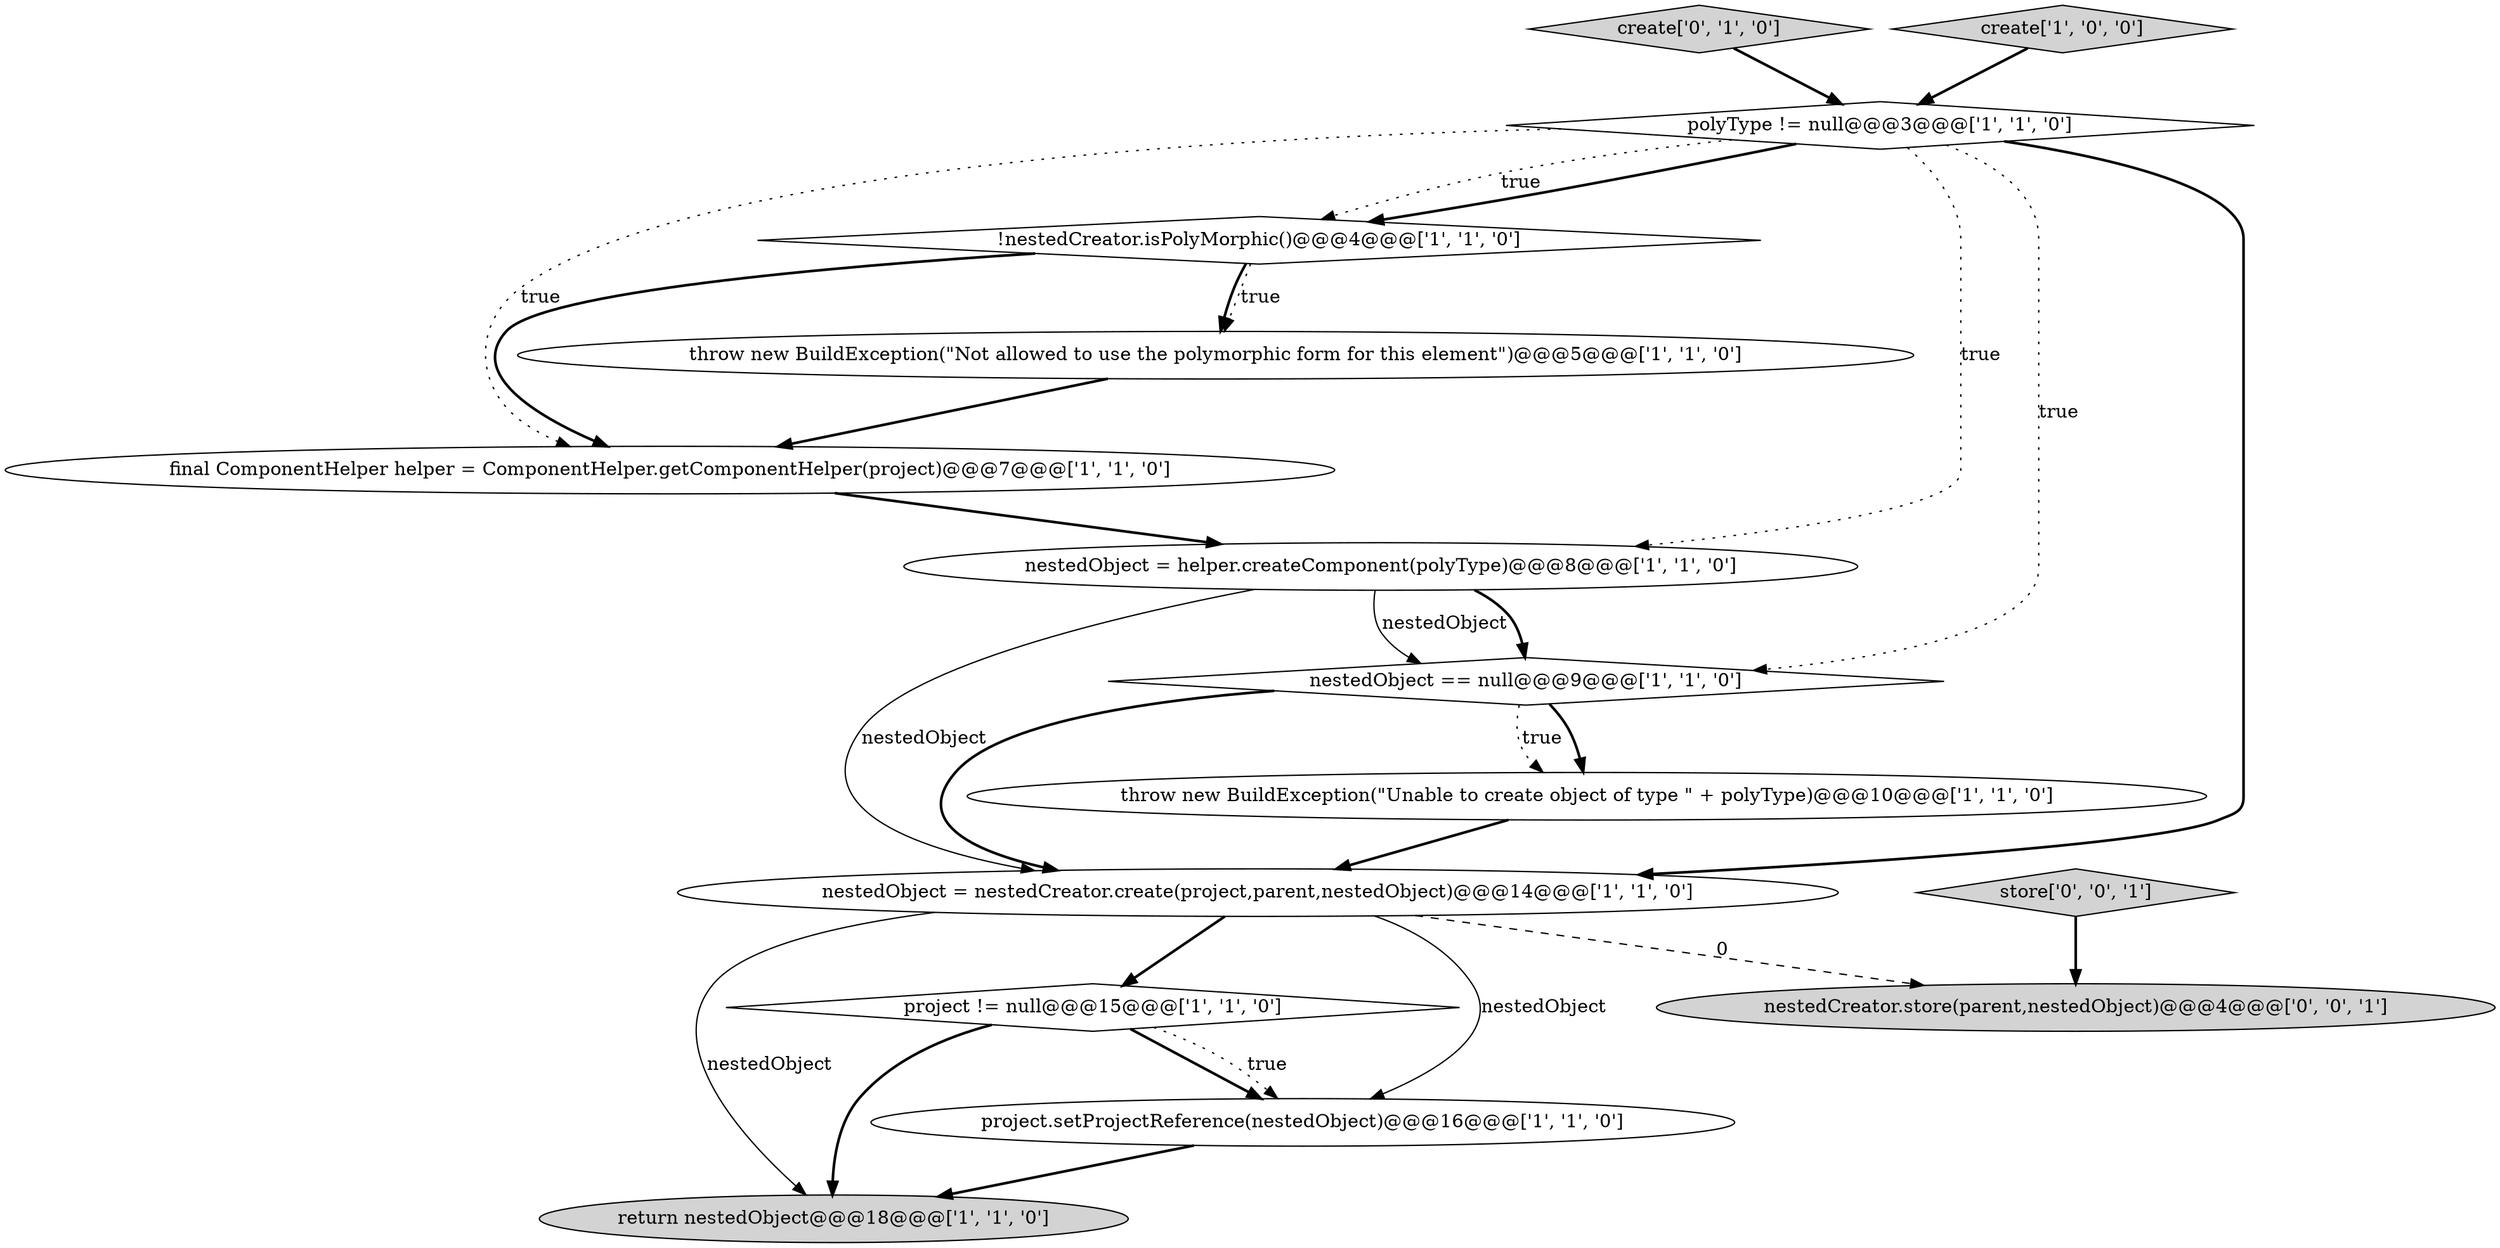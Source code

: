 digraph {
4 [style = filled, label = "return nestedObject@@@18@@@['1', '1', '0']", fillcolor = lightgray, shape = ellipse image = "AAA0AAABBB1BBB"];
5 [style = filled, label = "!nestedCreator.isPolyMorphic()@@@4@@@['1', '1', '0']", fillcolor = white, shape = diamond image = "AAA0AAABBB1BBB"];
6 [style = filled, label = "throw new BuildException(\"Not allowed to use the polymorphic form for this element\")@@@5@@@['1', '1', '0']", fillcolor = white, shape = ellipse image = "AAA0AAABBB1BBB"];
13 [style = filled, label = "store['0', '0', '1']", fillcolor = lightgray, shape = diamond image = "AAA0AAABBB3BBB"];
12 [style = filled, label = "create['0', '1', '0']", fillcolor = lightgray, shape = diamond image = "AAA0AAABBB2BBB"];
2 [style = filled, label = "project.setProjectReference(nestedObject)@@@16@@@['1', '1', '0']", fillcolor = white, shape = ellipse image = "AAA0AAABBB1BBB"];
8 [style = filled, label = "throw new BuildException(\"Unable to create object of type \" + polyType)@@@10@@@['1', '1', '0']", fillcolor = white, shape = ellipse image = "AAA0AAABBB1BBB"];
10 [style = filled, label = "polyType != null@@@3@@@['1', '1', '0']", fillcolor = white, shape = diamond image = "AAA0AAABBB1BBB"];
1 [style = filled, label = "create['1', '0', '0']", fillcolor = lightgray, shape = diamond image = "AAA0AAABBB1BBB"];
14 [style = filled, label = "nestedCreator.store(parent,nestedObject)@@@4@@@['0', '0', '1']", fillcolor = lightgray, shape = ellipse image = "AAA0AAABBB3BBB"];
9 [style = filled, label = "nestedObject == null@@@9@@@['1', '1', '0']", fillcolor = white, shape = diamond image = "AAA0AAABBB1BBB"];
3 [style = filled, label = "nestedObject = nestedCreator.create(project,parent,nestedObject)@@@14@@@['1', '1', '0']", fillcolor = white, shape = ellipse image = "AAA0AAABBB1BBB"];
11 [style = filled, label = "nestedObject = helper.createComponent(polyType)@@@8@@@['1', '1', '0']", fillcolor = white, shape = ellipse image = "AAA0AAABBB1BBB"];
0 [style = filled, label = "project != null@@@15@@@['1', '1', '0']", fillcolor = white, shape = diamond image = "AAA0AAABBB1BBB"];
7 [style = filled, label = "final ComponentHelper helper = ComponentHelper.getComponentHelper(project)@@@7@@@['1', '1', '0']", fillcolor = white, shape = ellipse image = "AAA0AAABBB1BBB"];
7->11 [style = bold, label=""];
11->9 [style = solid, label="nestedObject"];
0->2 [style = bold, label=""];
8->3 [style = bold, label=""];
5->6 [style = dotted, label="true"];
10->3 [style = bold, label=""];
10->9 [style = dotted, label="true"];
10->5 [style = dotted, label="true"];
11->9 [style = bold, label=""];
9->8 [style = bold, label=""];
2->4 [style = bold, label=""];
3->0 [style = bold, label=""];
9->8 [style = dotted, label="true"];
3->2 [style = solid, label="nestedObject"];
12->10 [style = bold, label=""];
10->5 [style = bold, label=""];
5->6 [style = bold, label=""];
10->11 [style = dotted, label="true"];
0->4 [style = bold, label=""];
9->3 [style = bold, label=""];
5->7 [style = bold, label=""];
0->2 [style = dotted, label="true"];
3->14 [style = dashed, label="0"];
6->7 [style = bold, label=""];
11->3 [style = solid, label="nestedObject"];
3->4 [style = solid, label="nestedObject"];
1->10 [style = bold, label=""];
13->14 [style = bold, label=""];
10->7 [style = dotted, label="true"];
}
